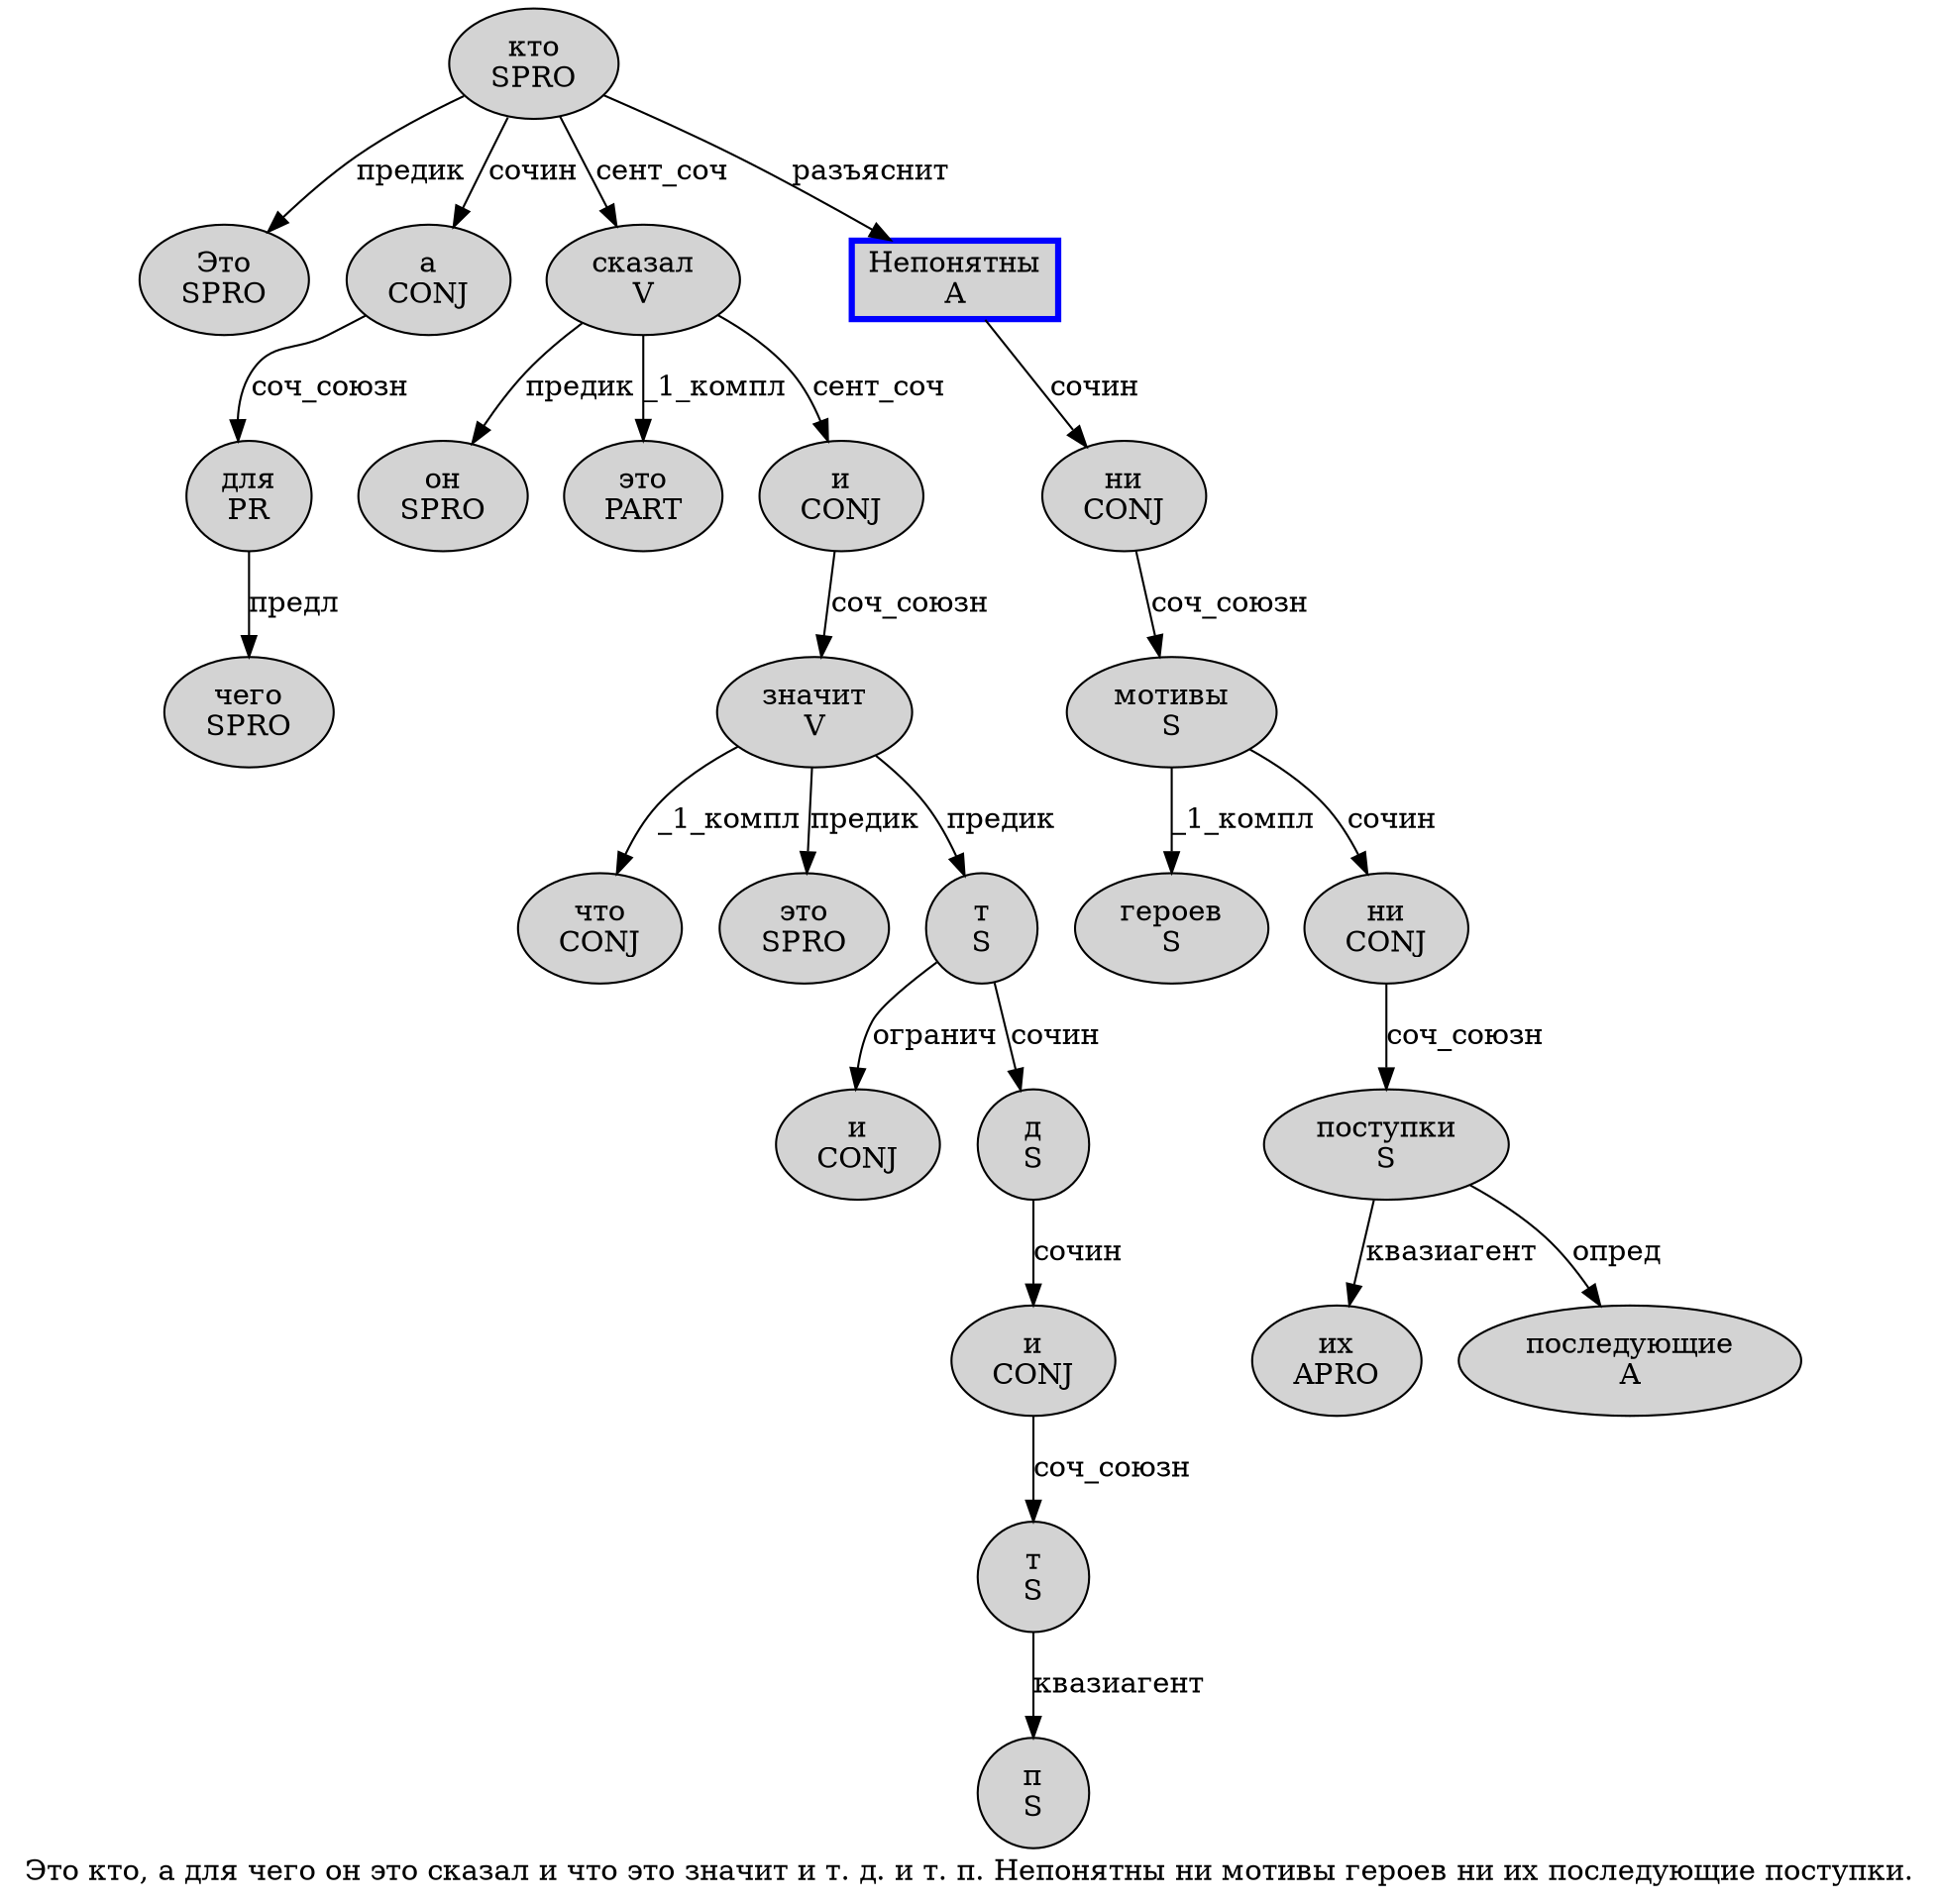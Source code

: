 digraph SENTENCE_2791 {
	graph [label="Это кто, а для чего он это сказал и что это значит и т. д. и т. п. Непонятны ни мотивы героев ни их последующие поступки."]
	node [style=filled]
		0 [label="Это
SPRO" color="" fillcolor=lightgray penwidth=1 shape=ellipse]
		1 [label="кто
SPRO" color="" fillcolor=lightgray penwidth=1 shape=ellipse]
		3 [label="а
CONJ" color="" fillcolor=lightgray penwidth=1 shape=ellipse]
		4 [label="для
PR" color="" fillcolor=lightgray penwidth=1 shape=ellipse]
		5 [label="чего
SPRO" color="" fillcolor=lightgray penwidth=1 shape=ellipse]
		6 [label="он
SPRO" color="" fillcolor=lightgray penwidth=1 shape=ellipse]
		7 [label="это
PART" color="" fillcolor=lightgray penwidth=1 shape=ellipse]
		8 [label="сказал
V" color="" fillcolor=lightgray penwidth=1 shape=ellipse]
		9 [label="и
CONJ" color="" fillcolor=lightgray penwidth=1 shape=ellipse]
		10 [label="что
CONJ" color="" fillcolor=lightgray penwidth=1 shape=ellipse]
		11 [label="это
SPRO" color="" fillcolor=lightgray penwidth=1 shape=ellipse]
		12 [label="значит
V" color="" fillcolor=lightgray penwidth=1 shape=ellipse]
		13 [label="и
CONJ" color="" fillcolor=lightgray penwidth=1 shape=ellipse]
		14 [label="т
S" color="" fillcolor=lightgray penwidth=1 shape=ellipse]
		16 [label="д
S" color="" fillcolor=lightgray penwidth=1 shape=ellipse]
		18 [label="и
CONJ" color="" fillcolor=lightgray penwidth=1 shape=ellipse]
		19 [label="т
S" color="" fillcolor=lightgray penwidth=1 shape=ellipse]
		21 [label="п
S" color="" fillcolor=lightgray penwidth=1 shape=ellipse]
		23 [label="Непонятны
A" color=blue fillcolor=lightgray penwidth=3 shape=box]
		24 [label="ни
CONJ" color="" fillcolor=lightgray penwidth=1 shape=ellipse]
		25 [label="мотивы
S" color="" fillcolor=lightgray penwidth=1 shape=ellipse]
		26 [label="героев
S" color="" fillcolor=lightgray penwidth=1 shape=ellipse]
		27 [label="ни
CONJ" color="" fillcolor=lightgray penwidth=1 shape=ellipse]
		28 [label="их
APRO" color="" fillcolor=lightgray penwidth=1 shape=ellipse]
		29 [label="последующие
A" color="" fillcolor=lightgray penwidth=1 shape=ellipse]
		30 [label="поступки
S" color="" fillcolor=lightgray penwidth=1 shape=ellipse]
			12 -> 10 [label="_1_компл"]
			12 -> 11 [label="предик"]
			12 -> 14 [label="предик"]
			14 -> 13 [label="огранич"]
			14 -> 16 [label="сочин"]
			8 -> 6 [label="предик"]
			8 -> 7 [label="_1_компл"]
			8 -> 9 [label="сент_соч"]
			4 -> 5 [label="предл"]
			9 -> 12 [label="соч_союзн"]
			24 -> 25 [label="соч_союзн"]
			1 -> 0 [label="предик"]
			1 -> 3 [label="сочин"]
			1 -> 8 [label="сент_соч"]
			1 -> 23 [label="разъяснит"]
			18 -> 19 [label="соч_союзн"]
			23 -> 24 [label="сочин"]
			19 -> 21 [label="квазиагент"]
			3 -> 4 [label="соч_союзн"]
			16 -> 18 [label="сочин"]
			25 -> 26 [label="_1_компл"]
			25 -> 27 [label="сочин"]
			30 -> 28 [label="квазиагент"]
			30 -> 29 [label="опред"]
			27 -> 30 [label="соч_союзн"]
}